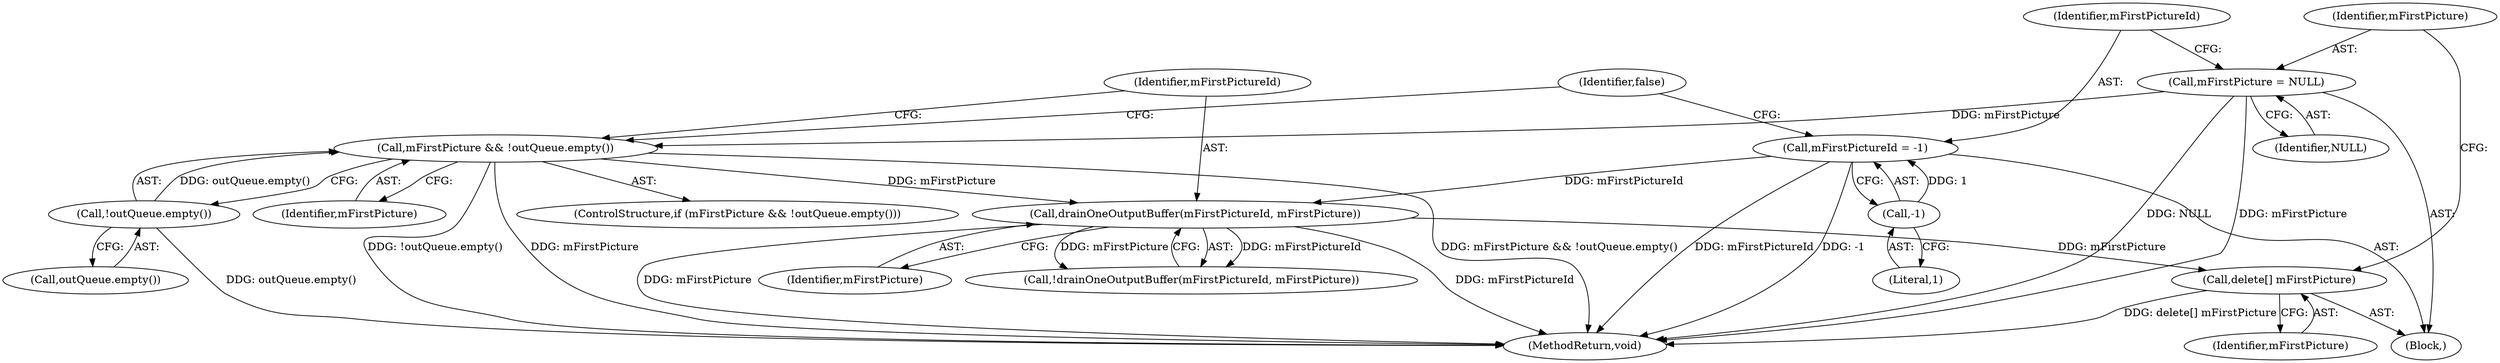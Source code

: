 digraph "0_Android_d2f47191538837e796e2b10c1ff7e1ee35f6e0ab_2@API" {
"1000403" [label="(Call,delete[] mFirstPicture)"];
"1000388" [label="(Call,drainOneOutputBuffer(mFirstPictureId, mFirstPicture))"];
"1000408" [label="(Call,mFirstPictureId = -1)"];
"1000410" [label="(Call,-1)"];
"1000381" [label="(Call,mFirstPicture && !outQueue.empty())"];
"1000405" [label="(Call,mFirstPicture = NULL)"];
"1000383" [label="(Call,!outQueue.empty())"];
"1000387" [label="(Call,!drainOneOutputBuffer(mFirstPictureId, mFirstPicture))"];
"1000384" [label="(Call,outQueue.empty())"];
"1000411" [label="(Literal,1)"];
"1000390" [label="(Identifier,mFirstPicture)"];
"1000403" [label="(Call,delete[] mFirstPicture)"];
"1000382" [label="(Identifier,mFirstPicture)"];
"1000408" [label="(Call,mFirstPictureId = -1)"];
"1000404" [label="(Identifier,mFirstPicture)"];
"1000389" [label="(Identifier,mFirstPictureId)"];
"1000405" [label="(Call,mFirstPicture = NULL)"];
"1000413" [label="(Identifier,false)"];
"1000409" [label="(Identifier,mFirstPictureId)"];
"1000406" [label="(Identifier,mFirstPicture)"];
"1000414" [label="(MethodReturn,void)"];
"1000380" [label="(ControlStructure,if (mFirstPicture && !outQueue.empty()))"];
"1000407" [label="(Identifier,NULL)"];
"1000410" [label="(Call,-1)"];
"1000385" [label="(Block,)"];
"1000388" [label="(Call,drainOneOutputBuffer(mFirstPictureId, mFirstPicture))"];
"1000381" [label="(Call,mFirstPicture && !outQueue.empty())"];
"1000383" [label="(Call,!outQueue.empty())"];
"1000403" -> "1000385"  [label="AST: "];
"1000403" -> "1000404"  [label="CFG: "];
"1000404" -> "1000403"  [label="AST: "];
"1000406" -> "1000403"  [label="CFG: "];
"1000403" -> "1000414"  [label="DDG: delete[] mFirstPicture"];
"1000388" -> "1000403"  [label="DDG: mFirstPicture"];
"1000388" -> "1000387"  [label="AST: "];
"1000388" -> "1000390"  [label="CFG: "];
"1000389" -> "1000388"  [label="AST: "];
"1000390" -> "1000388"  [label="AST: "];
"1000387" -> "1000388"  [label="CFG: "];
"1000388" -> "1000414"  [label="DDG: mFirstPictureId"];
"1000388" -> "1000414"  [label="DDG: mFirstPicture"];
"1000388" -> "1000387"  [label="DDG: mFirstPictureId"];
"1000388" -> "1000387"  [label="DDG: mFirstPicture"];
"1000408" -> "1000388"  [label="DDG: mFirstPictureId"];
"1000381" -> "1000388"  [label="DDG: mFirstPicture"];
"1000408" -> "1000385"  [label="AST: "];
"1000408" -> "1000410"  [label="CFG: "];
"1000409" -> "1000408"  [label="AST: "];
"1000410" -> "1000408"  [label="AST: "];
"1000413" -> "1000408"  [label="CFG: "];
"1000408" -> "1000414"  [label="DDG: mFirstPictureId"];
"1000408" -> "1000414"  [label="DDG: -1"];
"1000410" -> "1000408"  [label="DDG: 1"];
"1000410" -> "1000411"  [label="CFG: "];
"1000411" -> "1000410"  [label="AST: "];
"1000381" -> "1000380"  [label="AST: "];
"1000381" -> "1000382"  [label="CFG: "];
"1000381" -> "1000383"  [label="CFG: "];
"1000382" -> "1000381"  [label="AST: "];
"1000383" -> "1000381"  [label="AST: "];
"1000389" -> "1000381"  [label="CFG: "];
"1000413" -> "1000381"  [label="CFG: "];
"1000381" -> "1000414"  [label="DDG: !outQueue.empty()"];
"1000381" -> "1000414"  [label="DDG: mFirstPicture"];
"1000381" -> "1000414"  [label="DDG: mFirstPicture && !outQueue.empty()"];
"1000405" -> "1000381"  [label="DDG: mFirstPicture"];
"1000383" -> "1000381"  [label="DDG: outQueue.empty()"];
"1000405" -> "1000385"  [label="AST: "];
"1000405" -> "1000407"  [label="CFG: "];
"1000406" -> "1000405"  [label="AST: "];
"1000407" -> "1000405"  [label="AST: "];
"1000409" -> "1000405"  [label="CFG: "];
"1000405" -> "1000414"  [label="DDG: NULL"];
"1000405" -> "1000414"  [label="DDG: mFirstPicture"];
"1000383" -> "1000384"  [label="CFG: "];
"1000384" -> "1000383"  [label="AST: "];
"1000383" -> "1000414"  [label="DDG: outQueue.empty()"];
}
